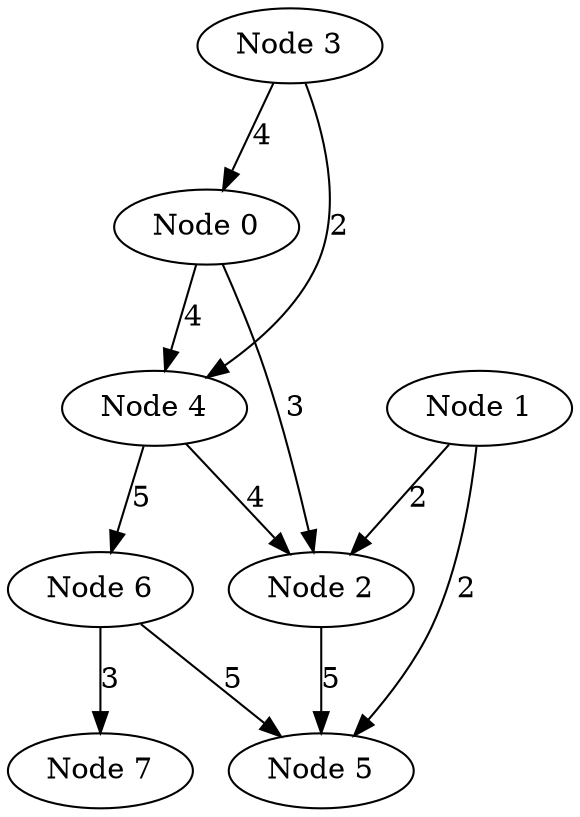 digraph DijkstraDirected {
"Node 0" -> {"Node 2"} [label="3"]
"Node 0" -> {"Node 4"} [label="4"]
"Node 1" -> {"Node 2"} [label="2"]
"Node 1" -> {"Node 5"} [label="2"]
"Node 2" -> {"Node 5"} [label="5"]
"Node 3" -> {"Node 0"} [label="4"]
"Node 3" -> {"Node 4"} [label="2"]
"Node 4" -> {"Node 2"} [label="4"]
"Node 4" -> {"Node 6"} [label="5"]
"Node 6" -> {"Node 5"} [label="5"]
"Node 6" -> {"Node 7"} [label="3"]
"Node 0"
"Node 1"
"Node 2"
"Node 3"
"Node 4"
"Node 5"
"Node 6"
"Node 7"
}

